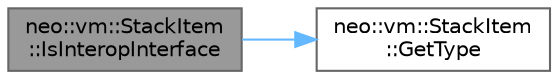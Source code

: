 digraph "neo::vm::StackItem::IsInteropInterface"
{
 // LATEX_PDF_SIZE
  bgcolor="transparent";
  edge [fontname=Helvetica,fontsize=10,labelfontname=Helvetica,labelfontsize=10];
  node [fontname=Helvetica,fontsize=10,shape=box,height=0.2,width=0.4];
  rankdir="LR";
  Node1 [id="Node000001",label="neo::vm::StackItem\l::IsInteropInterface",height=0.2,width=0.4,color="gray40", fillcolor="grey60", style="filled", fontcolor="black",tooltip="Checks if this stack item is an interop interface."];
  Node1 -> Node2 [id="edge1_Node000001_Node000002",color="steelblue1",style="solid",tooltip=" "];
  Node2 [id="Node000002",label="neo::vm::StackItem\l::GetType",height=0.2,width=0.4,color="grey40", fillcolor="white", style="filled",URL="$classneo_1_1vm_1_1_stack_item.html#af69a470d18df4bb1d0e23c25eca1dcb9",tooltip="Gets the type of the stack item."];
}
